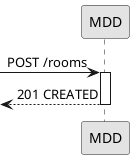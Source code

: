 @startuml
'http://plantuml.com/skinparam.html
skinparam monochrome true
skinparam packageStyle rect
skinparam shadowing false

participant MDD as route

-> route: POST /rooms
activate route
  <-- route: 201 CREATED
  deactivate
@enduml